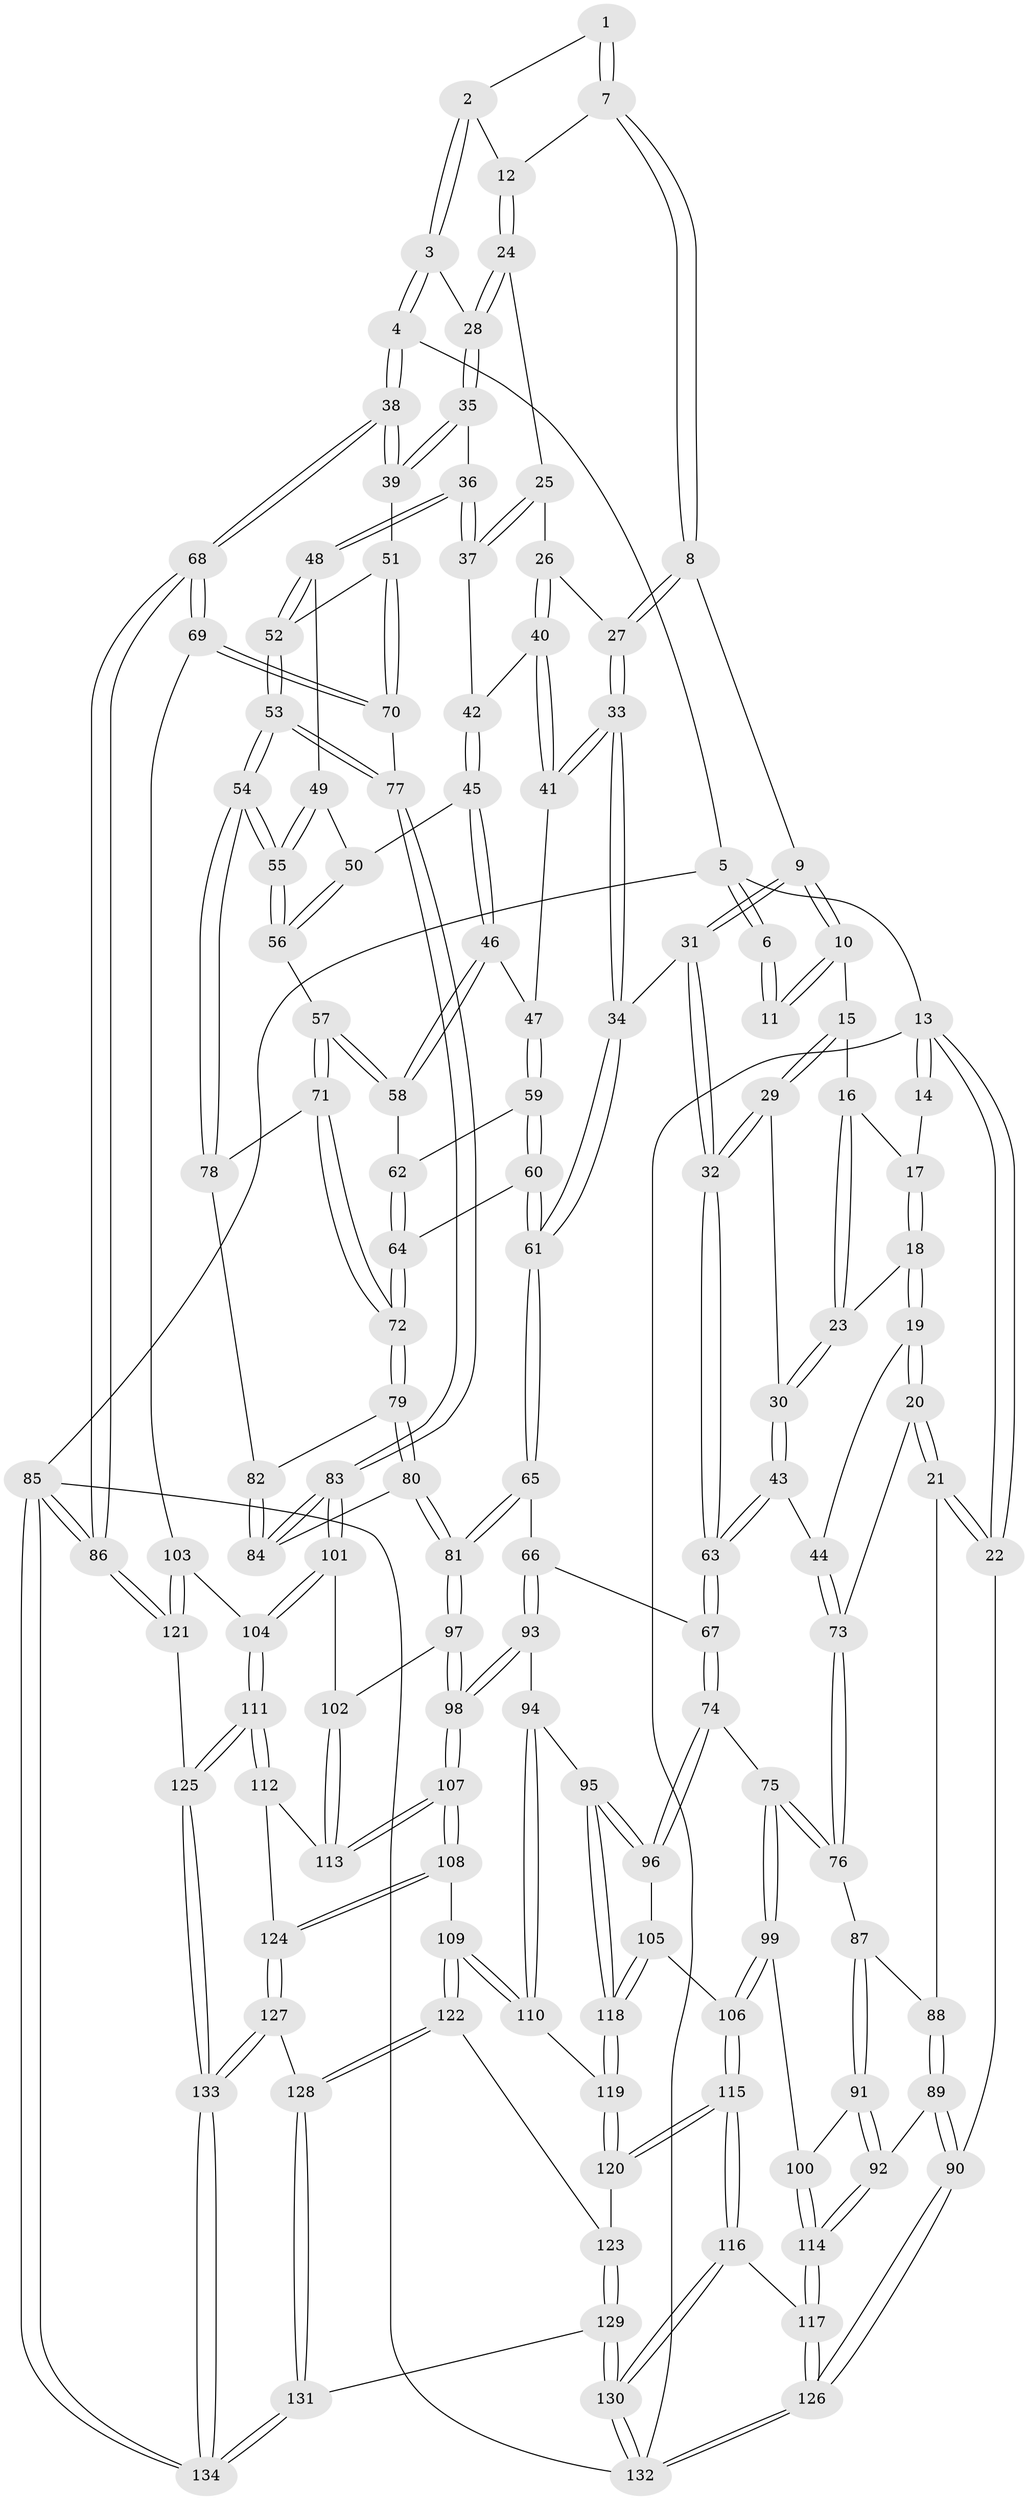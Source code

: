 // Generated by graph-tools (version 1.1) at 2025/02/03/09/25 05:02:08]
// undirected, 134 vertices, 332 edges
graph export_dot {
graph [start="1"]
  node [color=gray90,style=filled];
  1 [pos="+0.6679741083681405+0"];
  2 [pos="+0.7224518326784122+0.039231227858797596"];
  3 [pos="+0.8682560139321602+0.1084498189350223"];
  4 [pos="+1+0"];
  5 [pos="+1+0"];
  6 [pos="+0.6204674374451088+0"];
  7 [pos="+0.6360415835939633+0.10021233058420514"];
  8 [pos="+0.5859996012348584+0.12170294804096791"];
  9 [pos="+0.48347435877050754+0.08170979346157507"];
  10 [pos="+0.4100006273811394+0"];
  11 [pos="+0.4242068250960263+0"];
  12 [pos="+0.6914651480645952+0.12851574995879525"];
  13 [pos="+0+0"];
  14 [pos="+0.12592847212803934+0"];
  15 [pos="+0.4059729780456909+0"];
  16 [pos="+0.3876520754048896+0.005321802154846661"];
  17 [pos="+0.15981561490766172+0.07251455239820799"];
  18 [pos="+0.1084534485653644+0.1785109961660848"];
  19 [pos="+0.06433464663913863+0.21438820998169494"];
  20 [pos="+0.014840463015662516+0.23054354433370916"];
  21 [pos="+0+0.24615219480577555"];
  22 [pos="+0+0.22949772727184536"];
  23 [pos="+0.297358373262042+0.14428276303328458"];
  24 [pos="+0.7178689279212713+0.15463810279645446"];
  25 [pos="+0.7090970797187762+0.17406159837424076"];
  26 [pos="+0.6287278813264521+0.21124261269100678"];
  27 [pos="+0.5906699766336988+0.1421736487971116"];
  28 [pos="+0.8647738084039713+0.11431514357614256"];
  29 [pos="+0.38992981833054063+0.28424972092401113"];
  30 [pos="+0.34285017023209535+0.2902757649025537"];
  31 [pos="+0.4817231450010303+0.28717563184186934"];
  32 [pos="+0.47036841662624024+0.2915812946752698"];
  33 [pos="+0.5086100356710134+0.28590764187881135"];
  34 [pos="+0.4962427802076647+0.2899555608966568"];
  35 [pos="+0.8586411887576889+0.21245364816330126"];
  36 [pos="+0.8008583186805871+0.2742150417389435"];
  37 [pos="+0.7286749205467604+0.26486401689308176"];
  38 [pos="+1+0.30789526297468517"];
  39 [pos="+0.955069960980785+0.31253884839142887"];
  40 [pos="+0.6250684733775219+0.22504366858092276"];
  41 [pos="+0.5838186507422459+0.2736836431622384"];
  42 [pos="+0.7141672487726223+0.27469212767255324"];
  43 [pos="+0.3142001317920283+0.31427266433870715"];
  44 [pos="+0.3132613333968072+0.3146851602108054"];
  45 [pos="+0.6899693267401725+0.3132734529615544"];
  46 [pos="+0.6562037096073661+0.3244058303545818"];
  47 [pos="+0.650713227305094+0.3241385173383995"];
  48 [pos="+0.8034101407412145+0.29993882030638247"];
  49 [pos="+0.7573146477793141+0.3426787257770049"];
  50 [pos="+0.7024109489822384+0.3286850807707241"];
  51 [pos="+0.9211936212128841+0.3484611994994086"];
  52 [pos="+0.8406357528742616+0.37545299229549106"];
  53 [pos="+0.8118750901796411+0.44269629886099876"];
  54 [pos="+0.7511284969837949+0.41220583032225927"];
  55 [pos="+0.7495255768168319+0.40557763877936825"];
  56 [pos="+0.7072046912193566+0.3430150348691019"];
  57 [pos="+0.6847750905970709+0.40604345010378184"];
  58 [pos="+0.6766681501388271+0.3966214827553701"];
  59 [pos="+0.6354501470747603+0.34699467290305575"];
  60 [pos="+0.577669515946522+0.3989648051940385"];
  61 [pos="+0.567719366356539+0.3996967204529248"];
  62 [pos="+0.6446393545405769+0.3913390140450386"];
  63 [pos="+0.43410233439769313+0.5008457511449385"];
  64 [pos="+0.6101699041447831+0.411948475725754"];
  65 [pos="+0.5215334328957635+0.5108494908501633"];
  66 [pos="+0.43836507986945794+0.5168113077715824"];
  67 [pos="+0.435559742487563+0.5153782033997797"];
  68 [pos="+1+0.5677016744715809"];
  69 [pos="+1+0.5676614667548782"];
  70 [pos="+0.9494731988740107+0.5322542668917609"];
  71 [pos="+0.6875639763336652+0.41130616593217184"];
  72 [pos="+0.6448921760096744+0.4429537345541177"];
  73 [pos="+0.25646101686767375+0.4186452714443706"];
  74 [pos="+0.2860914804636151+0.5447031544342491"];
  75 [pos="+0.2623028647400978+0.5321242112251456"];
  76 [pos="+0.2370344059514821+0.5121263126999702"];
  77 [pos="+0.8392981895675734+0.5341450338022283"];
  78 [pos="+0.7134426828217935+0.41897361395461724"];
  79 [pos="+0.6419362061537957+0.5248305099694968"];
  80 [pos="+0.6362063249112351+0.5500716824665768"];
  81 [pos="+0.6160859340899195+0.560437785478008"];
  82 [pos="+0.7041931972928297+0.4493265751070742"];
  83 [pos="+0.8122652153700521+0.5598682227860565"];
  84 [pos="+0.7563992614618323+0.5533209020839748"];
  85 [pos="+1+1"];
  86 [pos="+1+0.777307086808621"];
  87 [pos="+0.19195898857986318+0.5125579938870456"];
  88 [pos="+0.11608740550732148+0.4588302296267074"];
  89 [pos="+0+0.6457110755397395"];
  90 [pos="+0+0.6393657867450585"];
  91 [pos="+0.11855290409752997+0.5898791881522407"];
  92 [pos="+0+0.645794288192085"];
  93 [pos="+0.4572929307987624+0.6502160519850323"];
  94 [pos="+0.4338671015453918+0.6692709226064788"];
  95 [pos="+0.33436451859380095+0.6856658650564581"];
  96 [pos="+0.2976729077720657+0.6142239512641801"];
  97 [pos="+0.6068413040068134+0.6672647492029987"];
  98 [pos="+0.5765032415446449+0.7203525882738574"];
  99 [pos="+0.1776251477618511+0.6863767938783"];
  100 [pos="+0.1499112744368781+0.6876775248859998"];
  101 [pos="+0.8031599666574069+0.6381296399236605"];
  102 [pos="+0.7435879542555107+0.6778267091890833"];
  103 [pos="+0.8831779324889728+0.7304005145256667"];
  104 [pos="+0.8626987838053972+0.7394851938180566"];
  105 [pos="+0.2205300645882+0.7049904141580581"];
  106 [pos="+0.21550185686558082+0.7076398022431076"];
  107 [pos="+0.5766566647883236+0.7281793869815237"];
  108 [pos="+0.5709314004077696+0.750254697582579"];
  109 [pos="+0.4415095572392866+0.7722866111030493"];
  110 [pos="+0.4266943682113642+0.7542579888399282"];
  111 [pos="+0.8424384816982691+0.8581580097960213"];
  112 [pos="+0.7345392042602438+0.7719131160535947"];
  113 [pos="+0.7253238292597823+0.7544994821182106"];
  114 [pos="+0.09266976962298835+0.7505774733805997"];
  115 [pos="+0.22297606855458774+0.8504369552594948"];
  116 [pos="+0.17846966743179607+0.9000573809079229"];
  117 [pos="+0.1293478144529338+0.8378647831845555"];
  118 [pos="+0.32867770217472336+0.7332696775205166"];
  119 [pos="+0.3286954251934141+0.7334634426179509"];
  120 [pos="+0.30351445851681075+0.8027619091608593"];
  121 [pos="+1+0.8012116859124166"];
  122 [pos="+0.40990648281852443+0.846620057751015"];
  123 [pos="+0.4077060514187233+0.8479760338255925"];
  124 [pos="+0.5899301521303171+0.8630478477042371"];
  125 [pos="+0.8449426453099812+0.8708024069473616"];
  126 [pos="+0+0.8117658906849767"];
  127 [pos="+0.5899463423027514+0.8684501591163653"];
  128 [pos="+0.5855868236575947+0.8747675705105258"];
  129 [pos="+0.36423910829813166+1"];
  130 [pos="+0.15852983106904905+1"];
  131 [pos="+0.5070935930223609+1"];
  132 [pos="+0+1"];
  133 [pos="+0.8304947521147695+0.9096197577171931"];
  134 [pos="+0.8765730491714183+1"];
  1 -- 2;
  1 -- 7;
  1 -- 7;
  2 -- 3;
  2 -- 3;
  2 -- 12;
  3 -- 4;
  3 -- 4;
  3 -- 28;
  4 -- 5;
  4 -- 38;
  4 -- 38;
  5 -- 6;
  5 -- 6;
  5 -- 13;
  5 -- 85;
  6 -- 11;
  6 -- 11;
  7 -- 8;
  7 -- 8;
  7 -- 12;
  8 -- 9;
  8 -- 27;
  8 -- 27;
  9 -- 10;
  9 -- 10;
  9 -- 31;
  9 -- 31;
  10 -- 11;
  10 -- 11;
  10 -- 15;
  12 -- 24;
  12 -- 24;
  13 -- 14;
  13 -- 14;
  13 -- 22;
  13 -- 22;
  13 -- 132;
  14 -- 17;
  15 -- 16;
  15 -- 29;
  15 -- 29;
  16 -- 17;
  16 -- 23;
  16 -- 23;
  17 -- 18;
  17 -- 18;
  18 -- 19;
  18 -- 19;
  18 -- 23;
  19 -- 20;
  19 -- 20;
  19 -- 44;
  20 -- 21;
  20 -- 21;
  20 -- 73;
  21 -- 22;
  21 -- 22;
  21 -- 88;
  22 -- 90;
  23 -- 30;
  23 -- 30;
  24 -- 25;
  24 -- 28;
  24 -- 28;
  25 -- 26;
  25 -- 37;
  25 -- 37;
  26 -- 27;
  26 -- 40;
  26 -- 40;
  27 -- 33;
  27 -- 33;
  28 -- 35;
  28 -- 35;
  29 -- 30;
  29 -- 32;
  29 -- 32;
  30 -- 43;
  30 -- 43;
  31 -- 32;
  31 -- 32;
  31 -- 34;
  32 -- 63;
  32 -- 63;
  33 -- 34;
  33 -- 34;
  33 -- 41;
  33 -- 41;
  34 -- 61;
  34 -- 61;
  35 -- 36;
  35 -- 39;
  35 -- 39;
  36 -- 37;
  36 -- 37;
  36 -- 48;
  36 -- 48;
  37 -- 42;
  38 -- 39;
  38 -- 39;
  38 -- 68;
  38 -- 68;
  39 -- 51;
  40 -- 41;
  40 -- 41;
  40 -- 42;
  41 -- 47;
  42 -- 45;
  42 -- 45;
  43 -- 44;
  43 -- 63;
  43 -- 63;
  44 -- 73;
  44 -- 73;
  45 -- 46;
  45 -- 46;
  45 -- 50;
  46 -- 47;
  46 -- 58;
  46 -- 58;
  47 -- 59;
  47 -- 59;
  48 -- 49;
  48 -- 52;
  48 -- 52;
  49 -- 50;
  49 -- 55;
  49 -- 55;
  50 -- 56;
  50 -- 56;
  51 -- 52;
  51 -- 70;
  51 -- 70;
  52 -- 53;
  52 -- 53;
  53 -- 54;
  53 -- 54;
  53 -- 77;
  53 -- 77;
  54 -- 55;
  54 -- 55;
  54 -- 78;
  54 -- 78;
  55 -- 56;
  55 -- 56;
  56 -- 57;
  57 -- 58;
  57 -- 58;
  57 -- 71;
  57 -- 71;
  58 -- 62;
  59 -- 60;
  59 -- 60;
  59 -- 62;
  60 -- 61;
  60 -- 61;
  60 -- 64;
  61 -- 65;
  61 -- 65;
  62 -- 64;
  62 -- 64;
  63 -- 67;
  63 -- 67;
  64 -- 72;
  64 -- 72;
  65 -- 66;
  65 -- 81;
  65 -- 81;
  66 -- 67;
  66 -- 93;
  66 -- 93;
  67 -- 74;
  67 -- 74;
  68 -- 69;
  68 -- 69;
  68 -- 86;
  68 -- 86;
  69 -- 70;
  69 -- 70;
  69 -- 103;
  70 -- 77;
  71 -- 72;
  71 -- 72;
  71 -- 78;
  72 -- 79;
  72 -- 79;
  73 -- 76;
  73 -- 76;
  74 -- 75;
  74 -- 96;
  74 -- 96;
  75 -- 76;
  75 -- 76;
  75 -- 99;
  75 -- 99;
  76 -- 87;
  77 -- 83;
  77 -- 83;
  78 -- 82;
  79 -- 80;
  79 -- 80;
  79 -- 82;
  80 -- 81;
  80 -- 81;
  80 -- 84;
  81 -- 97;
  81 -- 97;
  82 -- 84;
  82 -- 84;
  83 -- 84;
  83 -- 84;
  83 -- 101;
  83 -- 101;
  85 -- 86;
  85 -- 86;
  85 -- 134;
  85 -- 134;
  85 -- 132;
  86 -- 121;
  86 -- 121;
  87 -- 88;
  87 -- 91;
  87 -- 91;
  88 -- 89;
  88 -- 89;
  89 -- 90;
  89 -- 90;
  89 -- 92;
  90 -- 126;
  90 -- 126;
  91 -- 92;
  91 -- 92;
  91 -- 100;
  92 -- 114;
  92 -- 114;
  93 -- 94;
  93 -- 98;
  93 -- 98;
  94 -- 95;
  94 -- 110;
  94 -- 110;
  95 -- 96;
  95 -- 96;
  95 -- 118;
  95 -- 118;
  96 -- 105;
  97 -- 98;
  97 -- 98;
  97 -- 102;
  98 -- 107;
  98 -- 107;
  99 -- 100;
  99 -- 106;
  99 -- 106;
  100 -- 114;
  100 -- 114;
  101 -- 102;
  101 -- 104;
  101 -- 104;
  102 -- 113;
  102 -- 113;
  103 -- 104;
  103 -- 121;
  103 -- 121;
  104 -- 111;
  104 -- 111;
  105 -- 106;
  105 -- 118;
  105 -- 118;
  106 -- 115;
  106 -- 115;
  107 -- 108;
  107 -- 108;
  107 -- 113;
  107 -- 113;
  108 -- 109;
  108 -- 124;
  108 -- 124;
  109 -- 110;
  109 -- 110;
  109 -- 122;
  109 -- 122;
  110 -- 119;
  111 -- 112;
  111 -- 112;
  111 -- 125;
  111 -- 125;
  112 -- 113;
  112 -- 124;
  114 -- 117;
  114 -- 117;
  115 -- 116;
  115 -- 116;
  115 -- 120;
  115 -- 120;
  116 -- 117;
  116 -- 130;
  116 -- 130;
  117 -- 126;
  117 -- 126;
  118 -- 119;
  118 -- 119;
  119 -- 120;
  119 -- 120;
  120 -- 123;
  121 -- 125;
  122 -- 123;
  122 -- 128;
  122 -- 128;
  123 -- 129;
  123 -- 129;
  124 -- 127;
  124 -- 127;
  125 -- 133;
  125 -- 133;
  126 -- 132;
  126 -- 132;
  127 -- 128;
  127 -- 133;
  127 -- 133;
  128 -- 131;
  128 -- 131;
  129 -- 130;
  129 -- 130;
  129 -- 131;
  130 -- 132;
  130 -- 132;
  131 -- 134;
  131 -- 134;
  133 -- 134;
  133 -- 134;
}
